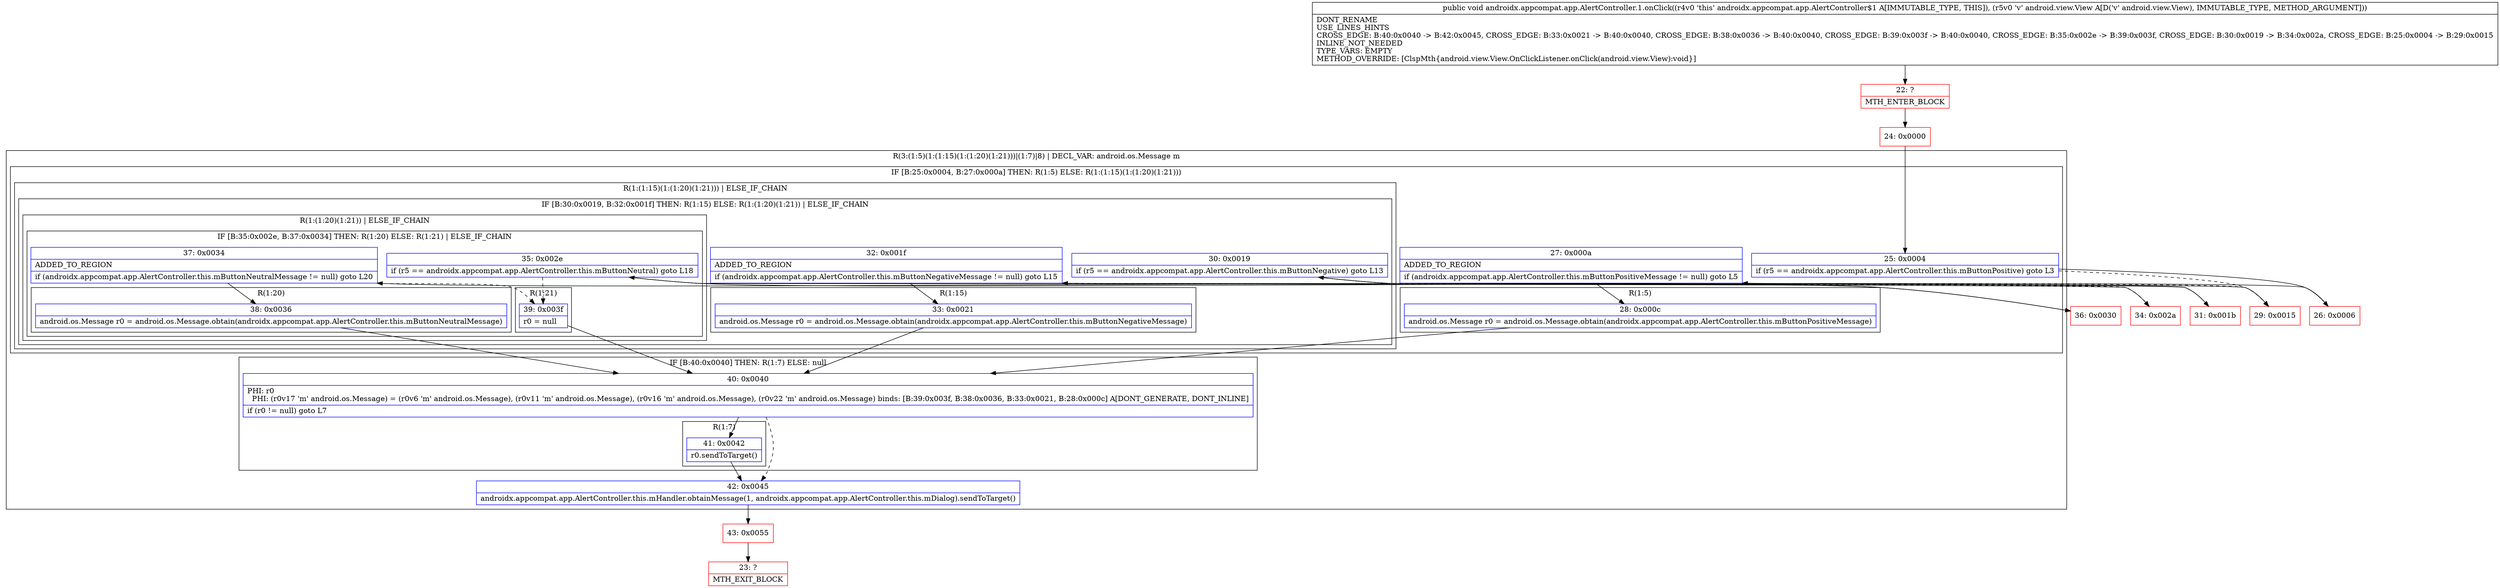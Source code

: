 digraph "CFG forandroidx.appcompat.app.AlertController.1.onClick(Landroid\/view\/View;)V" {
subgraph cluster_Region_1929349098 {
label = "R(3:(1:5)(1:(1:15)(1:(1:20)(1:21)))|(1:7)|8) | DECL_VAR: android.os.Message m\l";
node [shape=record,color=blue];
subgraph cluster_IfRegion_1140487045 {
label = "IF [B:25:0x0004, B:27:0x000a] THEN: R(1:5) ELSE: R(1:(1:15)(1:(1:20)(1:21)))";
node [shape=record,color=blue];
Node_25 [shape=record,label="{25\:\ 0x0004|if (r5 == androidx.appcompat.app.AlertController.this.mButtonPositive) goto L3\l}"];
Node_27 [shape=record,label="{27\:\ 0x000a|ADDED_TO_REGION\l|if (androidx.appcompat.app.AlertController.this.mButtonPositiveMessage != null) goto L5\l}"];
subgraph cluster_Region_664119421 {
label = "R(1:5)";
node [shape=record,color=blue];
Node_28 [shape=record,label="{28\:\ 0x000c|android.os.Message r0 = android.os.Message.obtain(androidx.appcompat.app.AlertController.this.mButtonPositiveMessage)\l}"];
}
subgraph cluster_Region_568731432 {
label = "R(1:(1:15)(1:(1:20)(1:21))) | ELSE_IF_CHAIN\l";
node [shape=record,color=blue];
subgraph cluster_IfRegion_305644434 {
label = "IF [B:30:0x0019, B:32:0x001f] THEN: R(1:15) ELSE: R(1:(1:20)(1:21)) | ELSE_IF_CHAIN\l";
node [shape=record,color=blue];
Node_30 [shape=record,label="{30\:\ 0x0019|if (r5 == androidx.appcompat.app.AlertController.this.mButtonNegative) goto L13\l}"];
Node_32 [shape=record,label="{32\:\ 0x001f|ADDED_TO_REGION\l|if (androidx.appcompat.app.AlertController.this.mButtonNegativeMessage != null) goto L15\l}"];
subgraph cluster_Region_1771260778 {
label = "R(1:15)";
node [shape=record,color=blue];
Node_33 [shape=record,label="{33\:\ 0x0021|android.os.Message r0 = android.os.Message.obtain(androidx.appcompat.app.AlertController.this.mButtonNegativeMessage)\l}"];
}
subgraph cluster_Region_477742825 {
label = "R(1:(1:20)(1:21)) | ELSE_IF_CHAIN\l";
node [shape=record,color=blue];
subgraph cluster_IfRegion_210761912 {
label = "IF [B:35:0x002e, B:37:0x0034] THEN: R(1:20) ELSE: R(1:21) | ELSE_IF_CHAIN\l";
node [shape=record,color=blue];
Node_35 [shape=record,label="{35\:\ 0x002e|if (r5 == androidx.appcompat.app.AlertController.this.mButtonNeutral) goto L18\l}"];
Node_37 [shape=record,label="{37\:\ 0x0034|ADDED_TO_REGION\l|if (androidx.appcompat.app.AlertController.this.mButtonNeutralMessage != null) goto L20\l}"];
subgraph cluster_Region_1949986847 {
label = "R(1:20)";
node [shape=record,color=blue];
Node_38 [shape=record,label="{38\:\ 0x0036|android.os.Message r0 = android.os.Message.obtain(androidx.appcompat.app.AlertController.this.mButtonNeutralMessage)\l}"];
}
subgraph cluster_Region_1136281048 {
label = "R(1:21)";
node [shape=record,color=blue];
Node_39 [shape=record,label="{39\:\ 0x003f|r0 = null\l}"];
}
}
}
}
}
}
subgraph cluster_IfRegion_482365798 {
label = "IF [B:40:0x0040] THEN: R(1:7) ELSE: null";
node [shape=record,color=blue];
Node_40 [shape=record,label="{40\:\ 0x0040|PHI: r0 \l  PHI: (r0v17 'm' android.os.Message) = (r0v6 'm' android.os.Message), (r0v11 'm' android.os.Message), (r0v16 'm' android.os.Message), (r0v22 'm' android.os.Message) binds: [B:39:0x003f, B:38:0x0036, B:33:0x0021, B:28:0x000c] A[DONT_GENERATE, DONT_INLINE]\l|if (r0 != null) goto L7\l}"];
subgraph cluster_Region_818358847 {
label = "R(1:7)";
node [shape=record,color=blue];
Node_41 [shape=record,label="{41\:\ 0x0042|r0.sendToTarget()\l}"];
}
}
Node_42 [shape=record,label="{42\:\ 0x0045|androidx.appcompat.app.AlertController.this.mHandler.obtainMessage(1, androidx.appcompat.app.AlertController.this.mDialog).sendToTarget()\l}"];
}
Node_22 [shape=record,color=red,label="{22\:\ ?|MTH_ENTER_BLOCK\l}"];
Node_24 [shape=record,color=red,label="{24\:\ 0x0000}"];
Node_26 [shape=record,color=red,label="{26\:\ 0x0006}"];
Node_43 [shape=record,color=red,label="{43\:\ 0x0055}"];
Node_23 [shape=record,color=red,label="{23\:\ ?|MTH_EXIT_BLOCK\l}"];
Node_29 [shape=record,color=red,label="{29\:\ 0x0015}"];
Node_31 [shape=record,color=red,label="{31\:\ 0x001b}"];
Node_34 [shape=record,color=red,label="{34\:\ 0x002a}"];
Node_36 [shape=record,color=red,label="{36\:\ 0x0030}"];
MethodNode[shape=record,label="{public void androidx.appcompat.app.AlertController.1.onClick((r4v0 'this' androidx.appcompat.app.AlertController$1 A[IMMUTABLE_TYPE, THIS]), (r5v0 'v' android.view.View A[D('v' android.view.View), IMMUTABLE_TYPE, METHOD_ARGUMENT]))  | DONT_RENAME\lUSE_LINES_HINTS\lCROSS_EDGE: B:40:0x0040 \-\> B:42:0x0045, CROSS_EDGE: B:33:0x0021 \-\> B:40:0x0040, CROSS_EDGE: B:38:0x0036 \-\> B:40:0x0040, CROSS_EDGE: B:39:0x003f \-\> B:40:0x0040, CROSS_EDGE: B:35:0x002e \-\> B:39:0x003f, CROSS_EDGE: B:30:0x0019 \-\> B:34:0x002a, CROSS_EDGE: B:25:0x0004 \-\> B:29:0x0015\lINLINE_NOT_NEEDED\lTYPE_VARS: EMPTY\lMETHOD_OVERRIDE: [ClspMth\{android.view.View.OnClickListener.onClick(android.view.View):void\}]\l}"];
MethodNode -> Node_22;Node_25 -> Node_26;
Node_25 -> Node_29[style=dashed];
Node_27 -> Node_28;
Node_27 -> Node_29[style=dashed];
Node_28 -> Node_40;
Node_30 -> Node_31;
Node_30 -> Node_34[style=dashed];
Node_32 -> Node_33;
Node_32 -> Node_34[style=dashed];
Node_33 -> Node_40;
Node_35 -> Node_36;
Node_35 -> Node_39[style=dashed];
Node_37 -> Node_38;
Node_37 -> Node_39[style=dashed];
Node_38 -> Node_40;
Node_39 -> Node_40;
Node_40 -> Node_41;
Node_40 -> Node_42[style=dashed];
Node_41 -> Node_42;
Node_42 -> Node_43;
Node_22 -> Node_24;
Node_24 -> Node_25;
Node_26 -> Node_27;
Node_43 -> Node_23;
Node_29 -> Node_30;
Node_31 -> Node_32;
Node_34 -> Node_35;
Node_36 -> Node_37;
}


